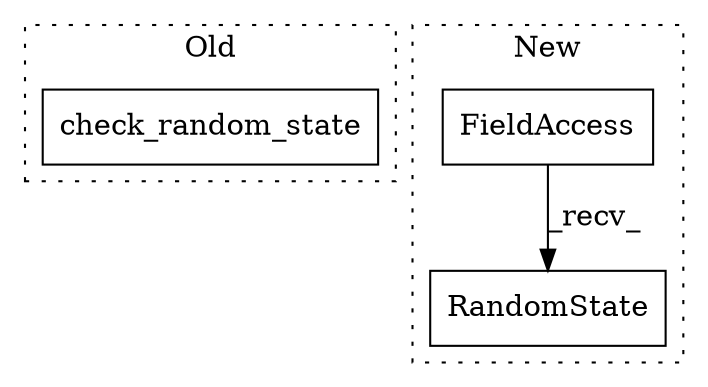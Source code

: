 digraph G {
subgraph cluster0 {
1 [label="check_random_state" a="32" s="4952,4983" l="19,1" shape="box"];
label = "Old";
style="dotted";
}
subgraph cluster1 {
2 [label="RandomState" a="32" s="4930,4954" l="12,1" shape="box"];
3 [label="FieldAccess" a="22" s="4917" l="12" shape="box"];
label = "New";
style="dotted";
}
3 -> 2 [label="_recv_"];
}